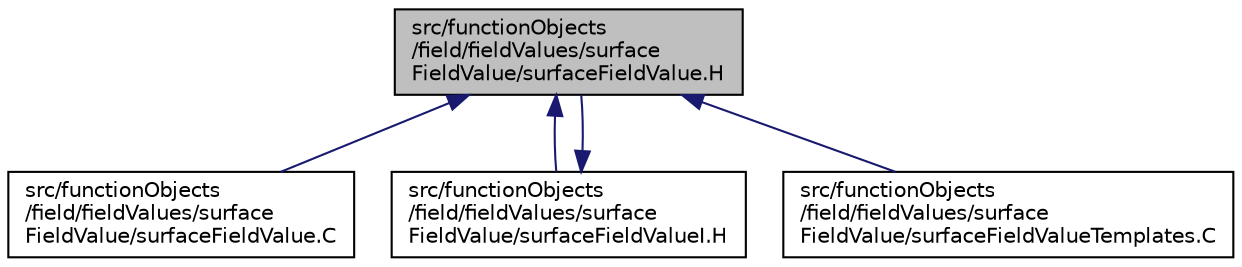 digraph "src/functionObjects/field/fieldValues/surfaceFieldValue/surfaceFieldValue.H"
{
  bgcolor="transparent";
  edge [fontname="Helvetica",fontsize="10",labelfontname="Helvetica",labelfontsize="10"];
  node [fontname="Helvetica",fontsize="10",shape=record];
  Node295 [label="src/functionObjects\l/field/fieldValues/surface\lFieldValue/surfaceFieldValue.H",height=0.2,width=0.4,color="black", fillcolor="grey75", style="filled", fontcolor="black"];
  Node295 -> Node296 [dir="back",color="midnightblue",fontsize="10",style="solid",fontname="Helvetica"];
  Node296 [label="src/functionObjects\l/field/fieldValues/surface\lFieldValue/surfaceFieldValue.C",height=0.2,width=0.4,color="black",URL="$a04649.html"];
  Node295 -> Node297 [dir="back",color="midnightblue",fontsize="10",style="solid",fontname="Helvetica"];
  Node297 [label="src/functionObjects\l/field/fieldValues/surface\lFieldValue/surfaceFieldValueI.H",height=0.2,width=0.4,color="black",URL="$a04655.html"];
  Node297 -> Node295 [dir="back",color="midnightblue",fontsize="10",style="solid",fontname="Helvetica"];
  Node295 -> Node298 [dir="back",color="midnightblue",fontsize="10",style="solid",fontname="Helvetica"];
  Node298 [label="src/functionObjects\l/field/fieldValues/surface\lFieldValue/surfaceFieldValueTemplates.C",height=0.2,width=0.4,color="black",URL="$a04658.html"];
}
